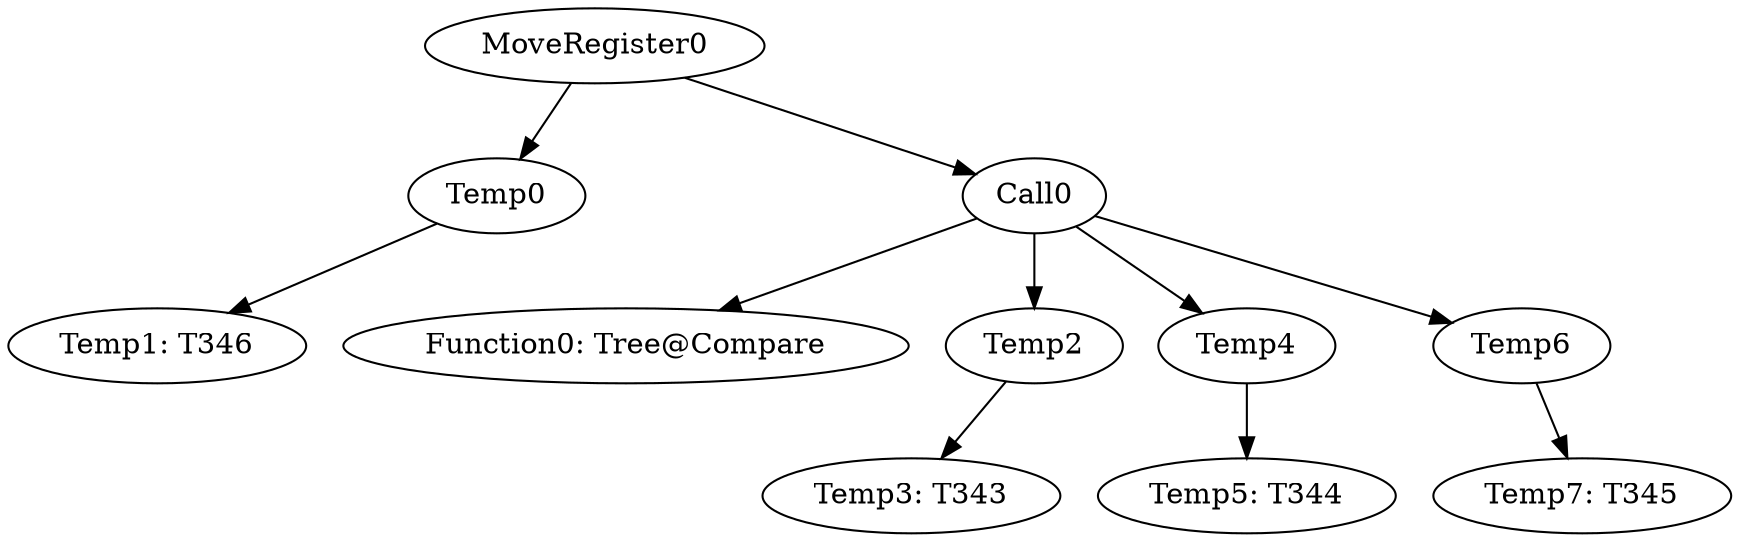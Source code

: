 digraph {
	ordering = out;
	Temp6 -> "Temp7: T345";
	Temp0 -> "Temp1: T346";
	Temp2 -> "Temp3: T343";
	MoveRegister0 -> Temp0;
	MoveRegister0 -> Call0;
	Temp4 -> "Temp5: T344";
	Call0 -> "Function0: Tree@Compare";
	Call0 -> Temp2;
	Call0 -> Temp4;
	Call0 -> Temp6;
}

